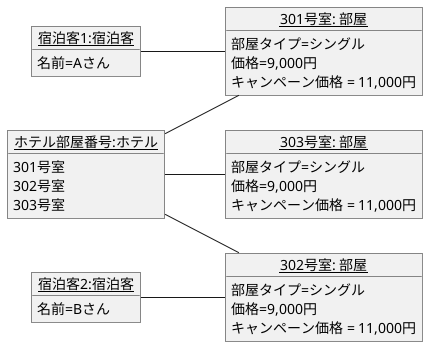 @startuml 演習3-5
left to right direction
object "<u>ホテル部屋番号:ホテル</u>" as k2 {
301号室
302号室
303号室
}

object "<u>宿泊客1:宿泊客</u>" as A {
名前=Aさん
}
object "<u>宿泊客2:宿泊客</u>" as B {
名前=Bさん
}
object "<u>301号室: 部屋</u>" as 301 {
部屋タイプ=シングル
価格=9,000円
キャンペーン価格 = 11,000円
}
object "<u>302号室: 部屋</u>" as 302 {
部屋タイプ=シングル
価格=9,000円
キャンペーン価格 = 11,000円
}
object "<u>303号室: 部屋</u>" as 303 {
部屋タイプ=シングル
価格=9,000円
キャンペーン価格 = 11,000円
}
k2 -- 301
k2 -- 302
k2 -- 303
A -- 301
B -- 302
@enduml